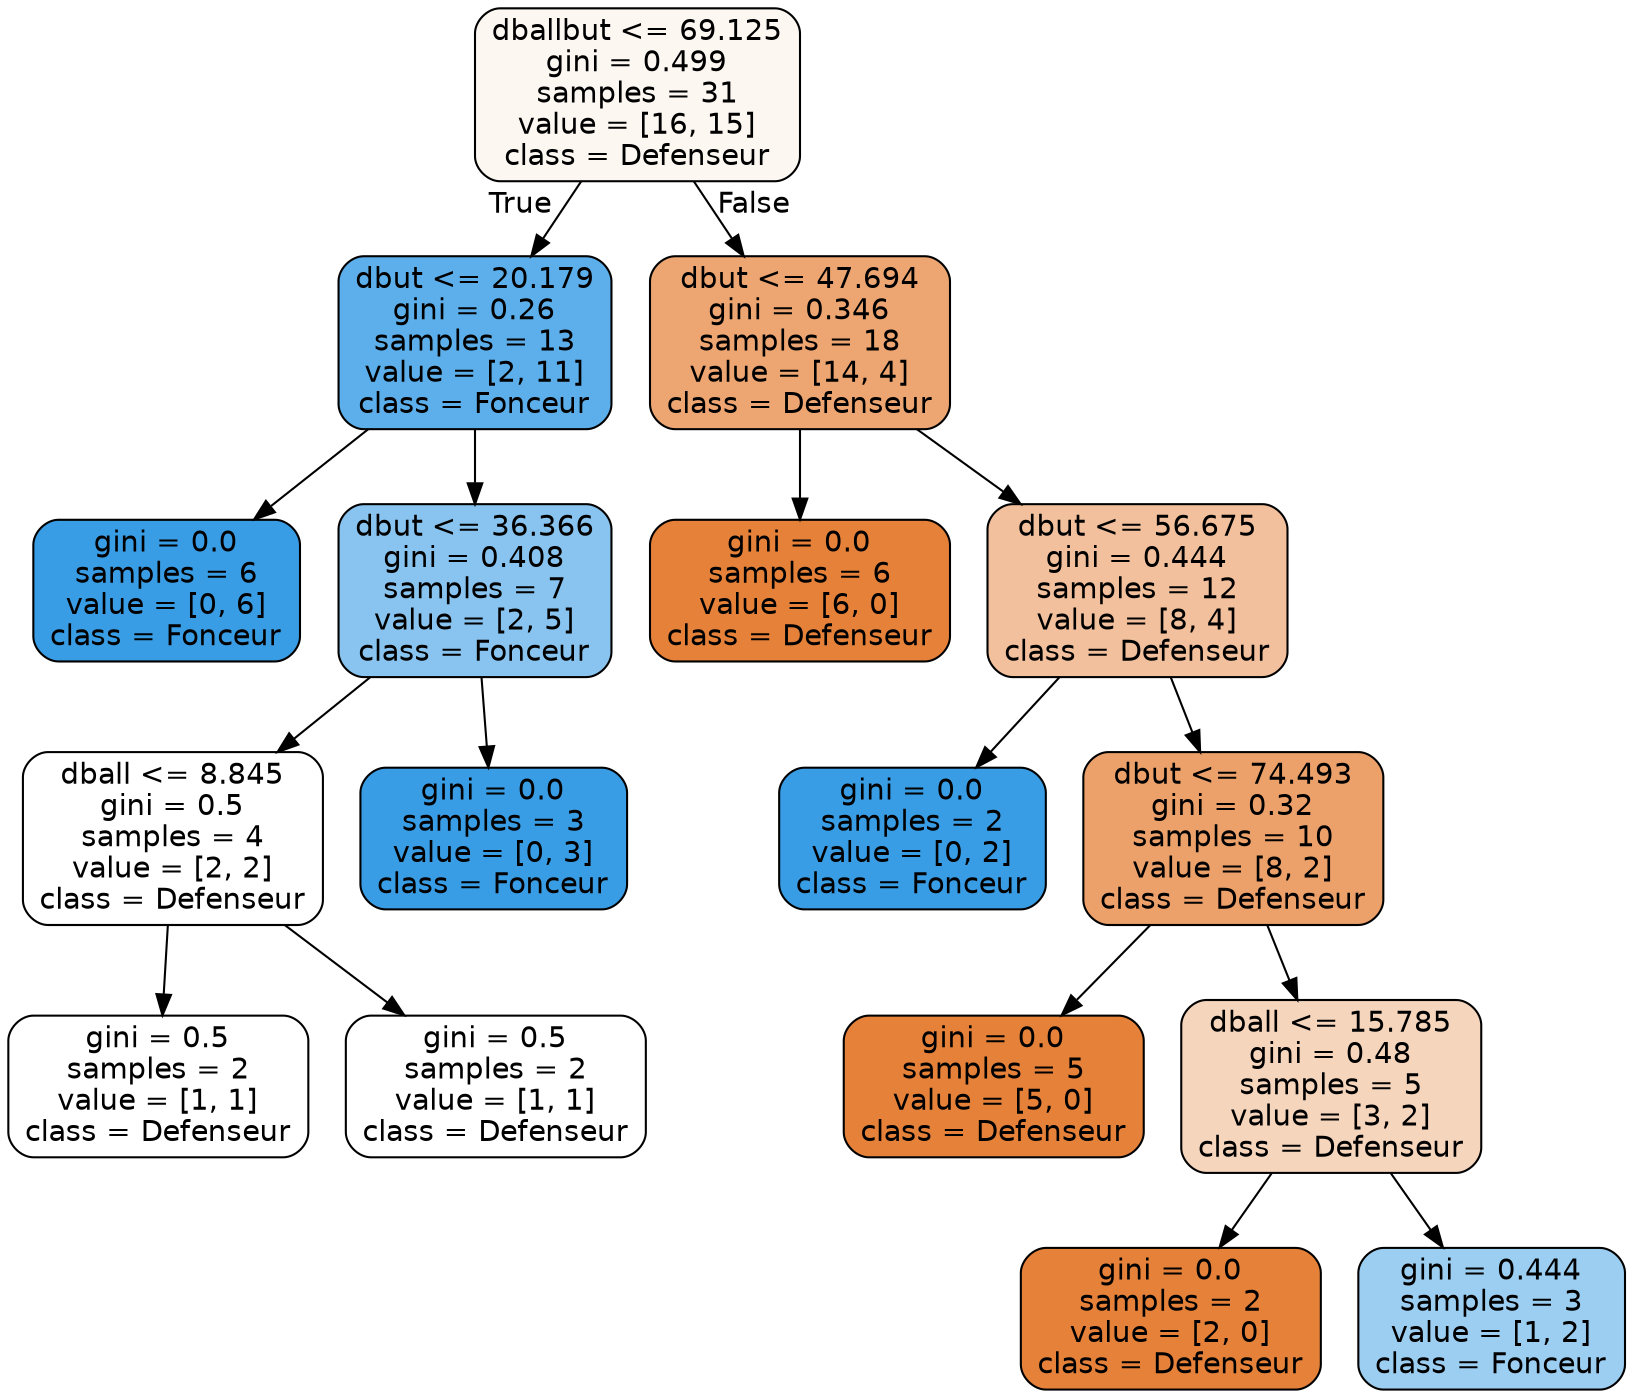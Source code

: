 digraph Tree {
node [shape=box, style="filled, rounded", color="black", fontname=helvetica] ;
edge [fontname=helvetica] ;
0 [label="dballbut <= 69.125\ngini = 0.499\nsamples = 31\nvalue = [16, 15]\nclass = Defenseur", fillcolor="#e5813910"] ;
1 [label="dbut <= 20.179\ngini = 0.26\nsamples = 13\nvalue = [2, 11]\nclass = Fonceur", fillcolor="#399de5d1"] ;
0 -> 1 [labeldistance=2.5, labelangle=45, headlabel="True"] ;
2 [label="gini = 0.0\nsamples = 6\nvalue = [0, 6]\nclass = Fonceur", fillcolor="#399de5ff"] ;
1 -> 2 ;
3 [label="dbut <= 36.366\ngini = 0.408\nsamples = 7\nvalue = [2, 5]\nclass = Fonceur", fillcolor="#399de599"] ;
1 -> 3 ;
4 [label="dball <= 8.845\ngini = 0.5\nsamples = 4\nvalue = [2, 2]\nclass = Defenseur", fillcolor="#e5813900"] ;
3 -> 4 ;
5 [label="gini = 0.5\nsamples = 2\nvalue = [1, 1]\nclass = Defenseur", fillcolor="#e5813900"] ;
4 -> 5 ;
6 [label="gini = 0.5\nsamples = 2\nvalue = [1, 1]\nclass = Defenseur", fillcolor="#e5813900"] ;
4 -> 6 ;
7 [label="gini = 0.0\nsamples = 3\nvalue = [0, 3]\nclass = Fonceur", fillcolor="#399de5ff"] ;
3 -> 7 ;
8 [label="dbut <= 47.694\ngini = 0.346\nsamples = 18\nvalue = [14, 4]\nclass = Defenseur", fillcolor="#e58139b6"] ;
0 -> 8 [labeldistance=2.5, labelangle=-45, headlabel="False"] ;
9 [label="gini = 0.0\nsamples = 6\nvalue = [6, 0]\nclass = Defenseur", fillcolor="#e58139ff"] ;
8 -> 9 ;
10 [label="dbut <= 56.675\ngini = 0.444\nsamples = 12\nvalue = [8, 4]\nclass = Defenseur", fillcolor="#e581397f"] ;
8 -> 10 ;
11 [label="gini = 0.0\nsamples = 2\nvalue = [0, 2]\nclass = Fonceur", fillcolor="#399de5ff"] ;
10 -> 11 ;
12 [label="dbut <= 74.493\ngini = 0.32\nsamples = 10\nvalue = [8, 2]\nclass = Defenseur", fillcolor="#e58139bf"] ;
10 -> 12 ;
13 [label="gini = 0.0\nsamples = 5\nvalue = [5, 0]\nclass = Defenseur", fillcolor="#e58139ff"] ;
12 -> 13 ;
14 [label="dball <= 15.785\ngini = 0.48\nsamples = 5\nvalue = [3, 2]\nclass = Defenseur", fillcolor="#e5813955"] ;
12 -> 14 ;
15 [label="gini = 0.0\nsamples = 2\nvalue = [2, 0]\nclass = Defenseur", fillcolor="#e58139ff"] ;
14 -> 15 ;
16 [label="gini = 0.444\nsamples = 3\nvalue = [1, 2]\nclass = Fonceur", fillcolor="#399de57f"] ;
14 -> 16 ;
}